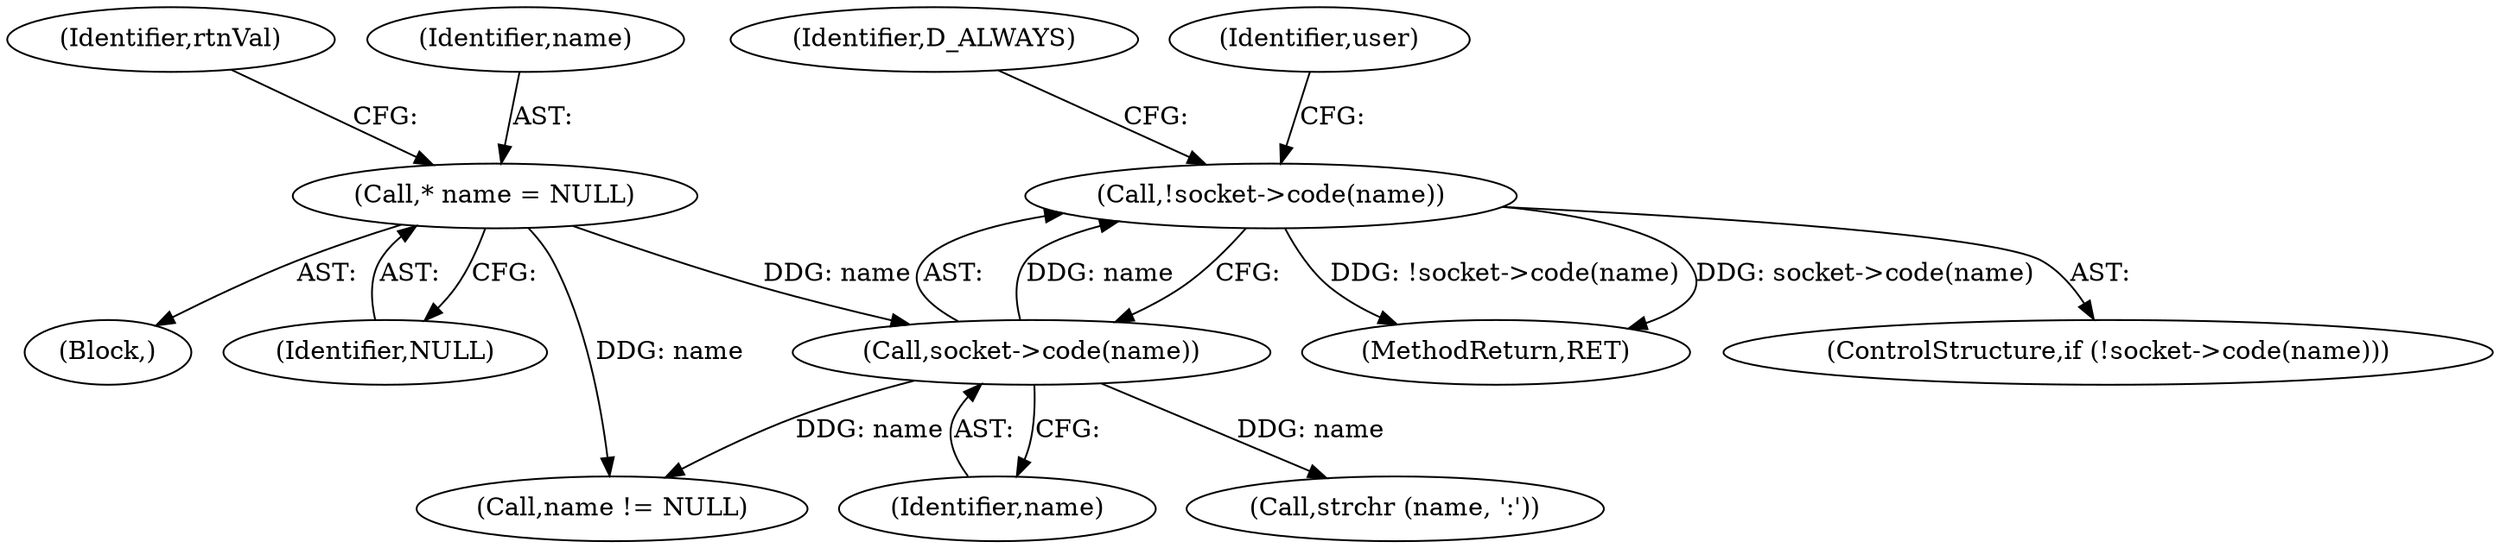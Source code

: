 digraph "0_htcondor_5e5571d1a431eb3c61977b6dd6ec90186ef79867@API" {
"1000161" [label="(Call,!socket->code(name))"];
"1000162" [label="(Call,socket->code(name))"];
"1000109" [label="(Call,* name = NULL)"];
"1000114" [label="(Identifier,rtnVal)"];
"1000162" [label="(Call,socket->code(name))"];
"1000110" [label="(Identifier,name)"];
"1000323" [label="(Call,name != NULL)"];
"1000160" [label="(ControlStructure,if (!socket->code(name)))"];
"1000166" [label="(Identifier,D_ALWAYS)"];
"1000345" [label="(MethodReturn,RET)"];
"1000163" [label="(Identifier,name)"];
"1000109" [label="(Call,* name = NULL)"];
"1000107" [label="(Block,)"];
"1000111" [label="(Identifier,NULL)"];
"1000177" [label="(Call,strchr (name, ':'))"];
"1000161" [label="(Call,!socket->code(name))"];
"1000170" [label="(Identifier,user)"];
"1000161" -> "1000160"  [label="AST: "];
"1000161" -> "1000162"  [label="CFG: "];
"1000162" -> "1000161"  [label="AST: "];
"1000166" -> "1000161"  [label="CFG: "];
"1000170" -> "1000161"  [label="CFG: "];
"1000161" -> "1000345"  [label="DDG: socket->code(name)"];
"1000161" -> "1000345"  [label="DDG: !socket->code(name)"];
"1000162" -> "1000161"  [label="DDG: name"];
"1000162" -> "1000163"  [label="CFG: "];
"1000163" -> "1000162"  [label="AST: "];
"1000109" -> "1000162"  [label="DDG: name"];
"1000162" -> "1000177"  [label="DDG: name"];
"1000162" -> "1000323"  [label="DDG: name"];
"1000109" -> "1000107"  [label="AST: "];
"1000109" -> "1000111"  [label="CFG: "];
"1000110" -> "1000109"  [label="AST: "];
"1000111" -> "1000109"  [label="AST: "];
"1000114" -> "1000109"  [label="CFG: "];
"1000109" -> "1000323"  [label="DDG: name"];
}
